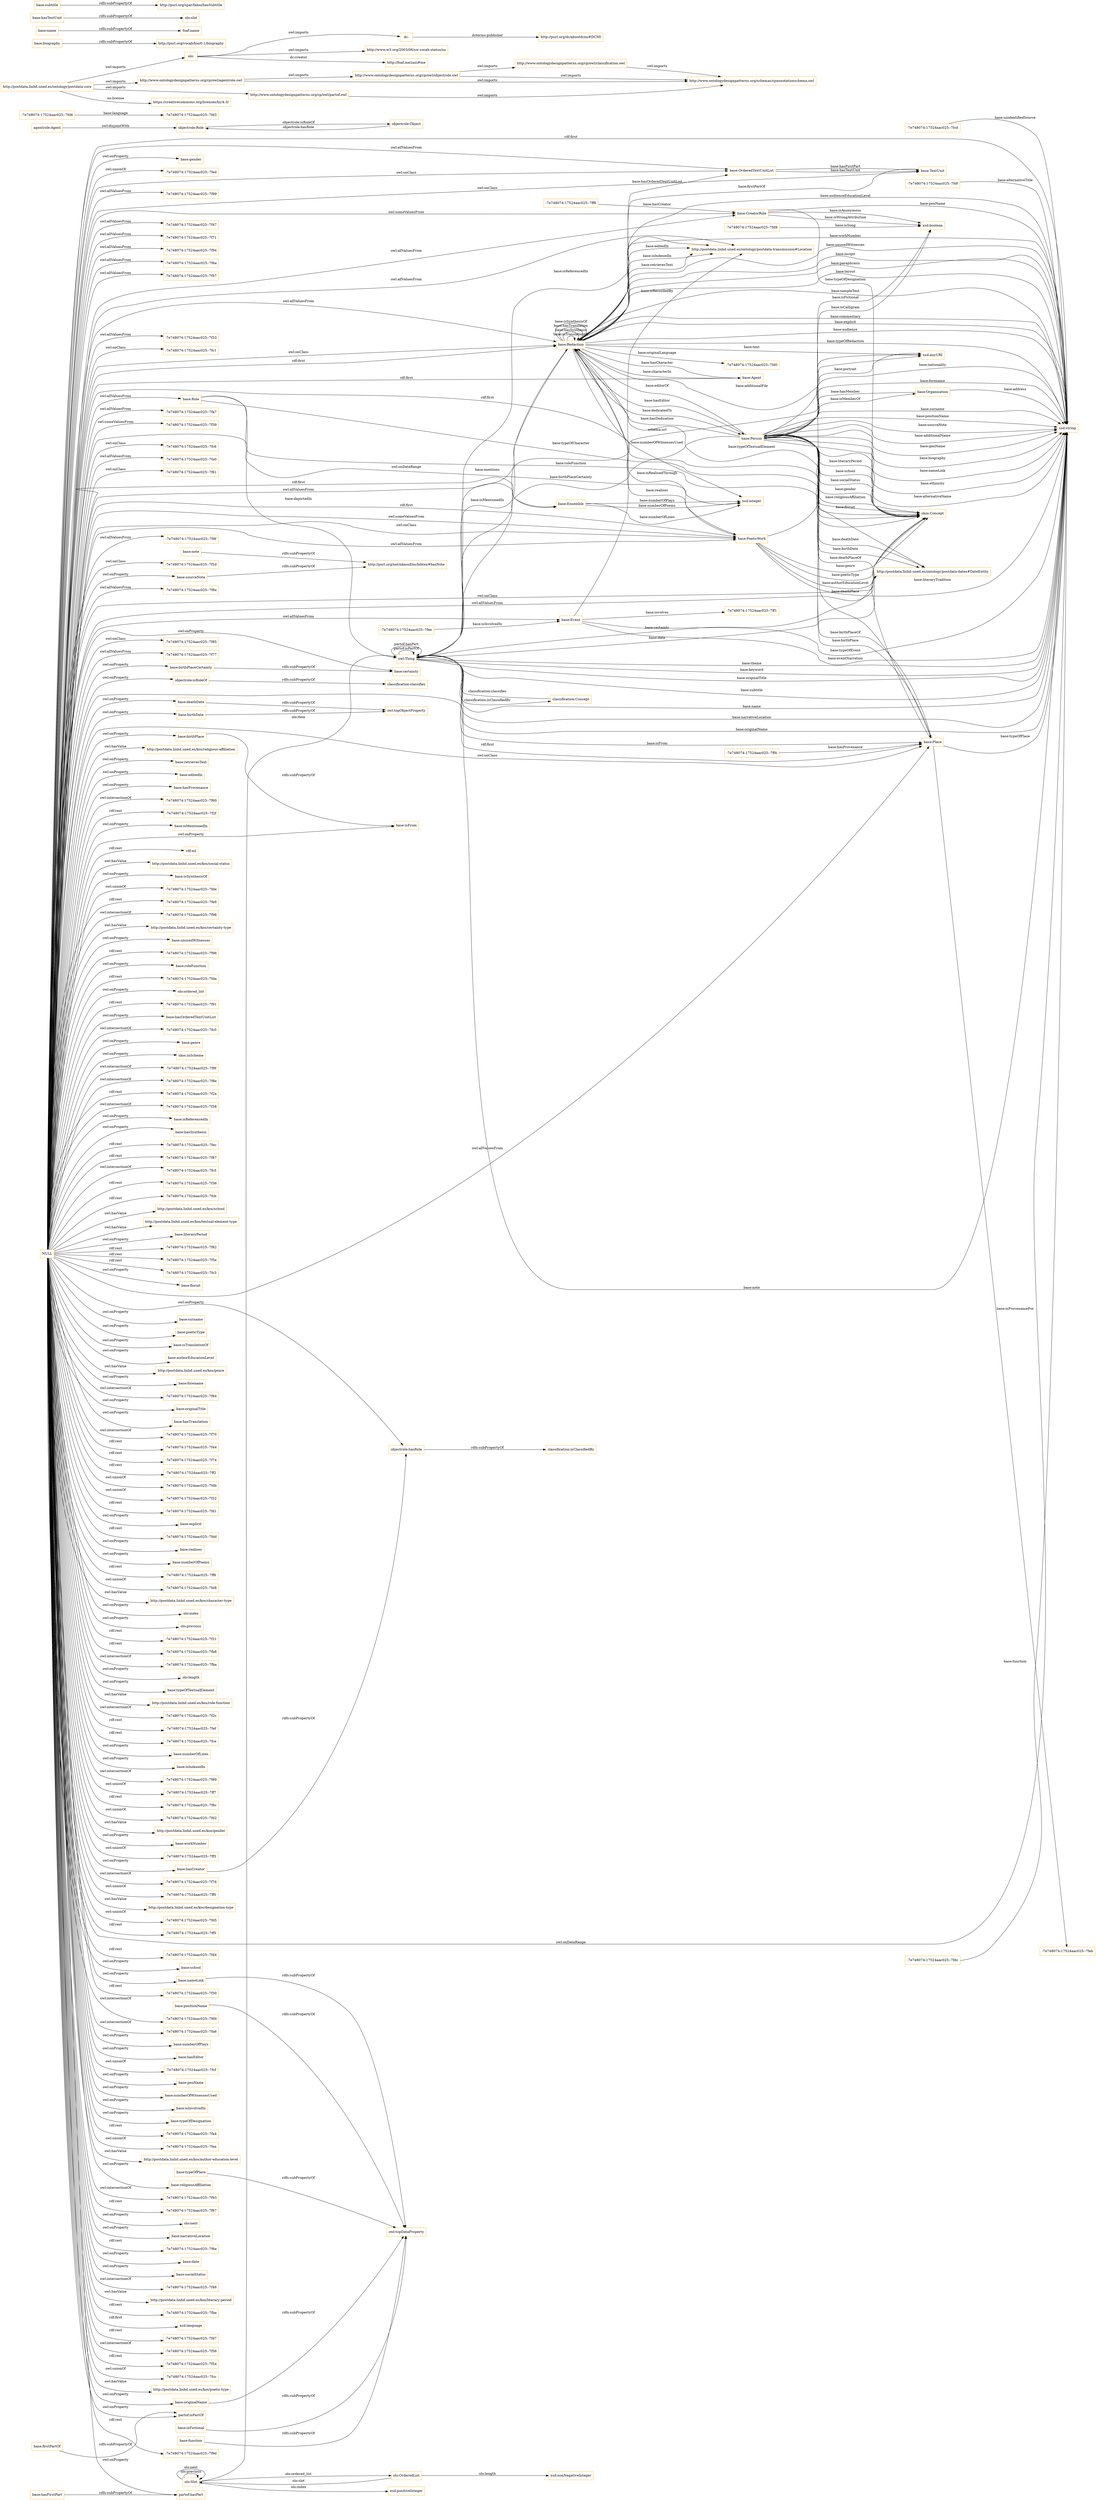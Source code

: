digraph ar2dtool_diagram { 
rankdir=LR;
size="1501"
node [shape = rectangle, color="orange"]; "base:Role" "-7e748074:17524aac025:-7f99" "base:OrderedTextUnitList" "-7e748074:17524aac025:-7f47" "-7e748074:17524aac025:-7f71" "-7e748074:17524aac025:-7f94" "-7e748074:17524aac025:-7f6a" "-7e748074:17524aac025:-7ff8" "agentrole:Agent" "-7e748074:17524aac025:-7f57" "base:Agent" "base:CreatorRole" "base:Person" "-7e748074:17524aac025:-7f33" "base:Organisation" "-7e748074:17524aac025:-7fc1" "-7e748074:17524aac025:-7ff1" "base:Redaction" "-7e748074:17524aac025:-7fee" "-7e748074:17524aac025:-7fd9" "base:Ensemble" "-7e748074:17524aac025:-7fa7" "-7e748074:17524aac025:-7f39" "-7e748074:17524aac025:-7fdc" "-7e748074:17524aac025:-7feb" "base:TextUnit" "-7e748074:17524aac025:-7fc6" "-7e748074:17524aac025:-7fa0" "-7e748074:17524aac025:-7f61" "-7e748074:17524aac025:-7fd6" "skos:Concept" "http://postdata.linhd.uned.es/ontology/postdata-dates#DateEntity" "base:Place" "-7e748074:17524aac025:-7f8f" "base:Event" "-7e748074:17524aac025:-7f2d" "-7e748074:17524aac025:-7ff4" "http://postdata.linhd.uned.es/ontology/postdata-transmission#Location" "-7e748074:17524aac025:-7fcd" "-7e748074:17524aac025:-7f8a" "base:PoeticWork" "-7e748074:17524aac025:-7fdf" "-7e748074:17524aac025:-7f85" "-7e748074:17524aac025:-7f77" "owl:Thing" "objectrole:Role" "objectrole:Object" "olo:Slot" "olo:OrderedList" "classification:Concept" ; /*classes style*/
	"base:deathDate" -> "owl:topObjectProperty" [ label = "rdfs:subPropertyOf" ];
	"http://www.ontologydesignpatterns.org/cp/owl/objectrole.owl" -> "http://www.ontologydesignpatterns.org/cp/owl/classification.owl" [ label = "owl:imports" ];
	"http://www.ontologydesignpatterns.org/cp/owl/objectrole.owl" -> "http://www.ontologydesignpatterns.org/schemas/cpannotationschema.owl" [ label = "owl:imports" ];
	"http://www.ontologydesignpatterns.org/cp/owl/classification.owl" -> "http://www.ontologydesignpatterns.org/schemas/cpannotationschema.owl" [ label = "owl:imports" ];
	"base:firstPartOf" -> "partof:isPartOf" [ label = "rdfs:subPropertyOf" ];
	"agentrole:Agent" -> "objectrole:Role" [ label = "owl:disjointWith" ];
	"dc:" -> "http://purl.org/dc/aboutdcmi#DCMI" [ label = "dcterms:publisher" ];
	"olo:" -> "http://www.w3.org/2003/06/sw-vocab-status/ns" [ label = "owl:imports" ];
	"olo:" -> "dc:" [ label = "owl:imports" ];
	"olo:" -> "http://foaf.me/zazi#me" [ label = "dc:creator" ];
	"base:birthPlaceCertainty" -> "base:certainty" [ label = "rdfs:subPropertyOf" ];
	"base:biography" -> "http://purl.org/vocab/bio/0.1/biography" [ label = "rdfs:subPropertyOf" ];
	"objectrole:isRoleOf" -> "classification:classifies" [ label = "rdfs:subPropertyOf" ];
	"base:nameLink" -> "owl:topDataProperty" [ label = "rdfs:subPropertyOf" ];
	"base:sourceNote" -> "http://purl.org/net/nknouf/ns/bibtex#hasNote" [ label = "rdfs:subPropertyOf" ];
	"base:name" -> "foaf:name" [ label = "rdfs:subPropertyOf" ];
	"base:hasTextUnit" -> "olo:slot" [ label = "rdfs:subPropertyOf" ];
	"NULL" -> "base:birthPlace" [ label = "owl:onProperty" ];
	"NULL" -> "http://postdata.linhd.uned.es/kos/religious-affiliation" [ label = "owl:hasValue" ];
	"NULL" -> "base:PoeticWork" [ label = "owl:allValuesFrom" ];
	"NULL" -> "-7e748074:17524aac025:-7f8a" [ label = "owl:allValuesFrom" ];
	"NULL" -> "base:CreatorRole" [ label = "owl:someValuesFrom" ];
	"NULL" -> "base:retrievesText" [ label = "owl:onProperty" ];
	"NULL" -> "base:editedIn" [ label = "owl:onProperty" ];
	"NULL" -> "base:Place" [ label = "rdf:first" ];
	"NULL" -> "base:hasProvenance" [ label = "owl:onProperty" ];
	"NULL" -> "-7e748074:17524aac025:-7f60" [ label = "owl:intersectionOf" ];
	"NULL" -> "base:PoeticWork" [ label = "rdf:first" ];
	"NULL" -> "-7e748074:17524aac025:-7f2f" [ label = "rdf:rest" ];
	"NULL" -> "base:isMentionedIn" [ label = "owl:onProperty" ];
	"NULL" -> "base:birthDate" [ label = "owl:onProperty" ];
	"NULL" -> "rdf:nil" [ label = "rdf:rest" ];
	"NULL" -> "-7e748074:17524aac025:-7f71" [ label = "owl:allValuesFrom" ];
	"NULL" -> "http://postdata.linhd.uned.es/kos/social-status" [ label = "owl:hasValue" ];
	"NULL" -> "base:isSynthesisOf" [ label = "owl:onProperty" ];
	"NULL" -> "base:birthPlaceCertainty" [ label = "owl:onProperty" ];
	"NULL" -> "-7e748074:17524aac025:-7fde" [ label = "owl:unionOf" ];
	"NULL" -> "-7e748074:17524aac025:-7fe9" [ label = "rdf:rest" ];
	"NULL" -> "-7e748074:17524aac025:-7f98" [ label = "owl:intersectionOf" ];
	"NULL" -> "http://postdata.linhd.uned.es/kos/certainty-type" [ label = "owl:hasValue" ];
	"NULL" -> "-7e748074:17524aac025:-7fc6" [ label = "owl:onClass" ];
	"NULL" -> "base:unusedWitnesses" [ label = "owl:onProperty" ];
	"NULL" -> "-7e748074:17524aac025:-7f96" [ label = "rdf:rest" ];
	"NULL" -> "objectrole:isRoleOf" [ label = "owl:onProperty" ];
	"NULL" -> "base:roleFunction" [ label = "owl:onProperty" ];
	"NULL" -> "-7e748074:17524aac025:-7fda" [ label = "rdf:rest" ];
	"NULL" -> "partof:isPartOf" [ label = "owl:onProperty" ];
	"NULL" -> "olo:ordered_list" [ label = "owl:onProperty" ];
	"NULL" -> "-7e748074:17524aac025:-7f91" [ label = "rdf:rest" ];
	"NULL" -> "base:hasOrderedTextUnitList" [ label = "owl:onProperty" ];
	"NULL" -> "-7e748074:17524aac025:-7fc0" [ label = "owl:intersectionOf" ];
	"NULL" -> "base:Role" [ label = "owl:allValuesFrom" ];
	"NULL" -> "-7e748074:17524aac025:-7fa0" [ label = "owl:allValuesFrom" ];
	"NULL" -> "base:genre" [ label = "owl:onProperty" ];
	"NULL" -> "base:OrderedTextUnitList" [ label = "owl:allValuesFrom" ];
	"NULL" -> "skos:inScheme" [ label = "owl:onProperty" ];
	"NULL" -> "-7e748074:17524aac025:-7f9f" [ label = "owl:intersectionOf" ];
	"NULL" -> "base:CreatorRole" [ label = "owl:allValuesFrom" ];
	"NULL" -> "-7e748074:17524aac025:-7f39" [ label = "owl:someValuesFrom" ];
	"NULL" -> "http://postdata.linhd.uned.es/ontology/postdata-dates#DateEntity" [ label = "owl:onClass" ];
	"NULL" -> "base:Ensemble" [ label = "owl:allValuesFrom" ];
	"NULL" -> "-7e748074:17524aac025:-7f8e" [ label = "owl:intersectionOf" ];
	"NULL" -> "-7e748074:17524aac025:-7f2a" [ label = "rdf:rest" ];
	"NULL" -> "-7e748074:17524aac025:-7f38" [ label = "owl:intersectionOf" ];
	"NULL" -> "base:isReferencedIn" [ label = "owl:onProperty" ];
	"NULL" -> "base:hasSynthesis" [ label = "owl:onProperty" ];
	"NULL" -> "-7e748074:17524aac025:-7fec" [ label = "rdf:rest" ];
	"NULL" -> "-7e748074:17524aac025:-7f87" [ label = "rdf:rest" ];
	"NULL" -> "-7e748074:17524aac025:-7fc5" [ label = "owl:intersectionOf" ];
	"NULL" -> "-7e748074:17524aac025:-7f36" [ label = "rdf:rest" ];
	"NULL" -> "-7e748074:17524aac025:-7fcb" [ label = "rdf:rest" ];
	"NULL" -> "base:Agent" [ label = "rdf:first" ];
	"NULL" -> "http://postdata.linhd.uned.es/kos/school" [ label = "owl:hasValue" ];
	"NULL" -> "skos:Concept" [ label = "rdf:first" ];
	"NULL" -> "http://postdata.linhd.uned.es/kos/textual-element-type" [ label = "owl:hasValue" ];
	"NULL" -> "-7e748074:17524aac025:-7f8f" [ label = "owl:allValuesFrom" ];
	"NULL" -> "base:literaryPeriod" [ label = "owl:onProperty" ];
	"NULL" -> "-7e748074:17524aac025:-7f82" [ label = "rdf:rest" ];
	"NULL" -> "-7e748074:17524aac025:-7f5e" [ label = "rdf:rest" ];
	"NULL" -> "-7e748074:17524aac025:-7fc3" [ label = "rdf:rest" ];
	"NULL" -> "base:floruit" [ label = "owl:onProperty" ];
	"NULL" -> "-7e748074:17524aac025:-7f33" [ label = "owl:allValuesFrom" ];
	"NULL" -> "xsd:string" [ label = "owl:onDataRange" ];
	"NULL" -> "base:surname" [ label = "owl:onProperty" ];
	"NULL" -> "base:poeticType" [ label = "owl:onProperty" ];
	"NULL" -> "base:isTranslationOf" [ label = "owl:onProperty" ];
	"NULL" -> "base:authorEducationLevel" [ label = "owl:onProperty" ];
	"NULL" -> "http://postdata.linhd.uned.es/kos/genre" [ label = "owl:hasValue" ];
	"NULL" -> "base:forename" [ label = "owl:onProperty" ];
	"NULL" -> "-7e748074:17524aac025:-7f84" [ label = "owl:intersectionOf" ];
	"NULL" -> "base:originalTitle" [ label = "owl:onProperty" ];
	"NULL" -> "base:hasTranslation" [ label = "owl:onProperty" ];
	"NULL" -> "-7e748074:17524aac025:-7f70" [ label = "owl:intersectionOf" ];
	"NULL" -> "-7e748074:17524aac025:-7f44" [ label = "rdf:rest" ];
	"NULL" -> "-7e748074:17524aac025:-7f74" [ label = "rdf:rest" ];
	"NULL" -> "base:Redaction" [ label = "owl:allValuesFrom" ];
	"NULL" -> "-7e748074:17524aac025:-7ff2" [ label = "rdf:rest" ];
	"NULL" -> "-7e748074:17524aac025:-7fdb" [ label = "owl:unionOf" ];
	"NULL" -> "-7e748074:17524aac025:-7f32" [ label = "owl:unionOf" ];
	"NULL" -> "-7e748074:17524aac025:-7fd1" [ label = "rdf:rest" ];
	"NULL" -> "-7e748074:17524aac025:-7f57" [ label = "owl:allValuesFrom" ];
	"NULL" -> "base:explicit" [ label = "owl:onProperty" ];
	"NULL" -> "-7e748074:17524aac025:-7f2d" [ label = "owl:onClass" ];
	"NULL" -> "-7e748074:17524aac025:-7fdd" [ label = "rdf:rest" ];
	"NULL" -> "base:realises" [ label = "owl:onProperty" ];
	"NULL" -> "base:numberOfPoems" [ label = "owl:onProperty" ];
	"NULL" -> "-7e748074:17524aac025:-7ff6" [ label = "rdf:rest" ];
	"NULL" -> "base:PoeticWork" [ label = "owl:someValuesFrom" ];
	"NULL" -> "-7e748074:17524aac025:-7fd8" [ label = "owl:unionOf" ];
	"NULL" -> "http://postdata.linhd.uned.es/kos/character-type" [ label = "owl:hasValue" ];
	"NULL" -> "olo:index" [ label = "owl:onProperty" ];
	"NULL" -> "olo:previous" [ label = "owl:onProperty" ];
	"NULL" -> "-7e748074:17524aac025:-7f31" [ label = "rdf:rest" ];
	"NULL" -> "-7e748074:17524aac025:-7fb8" [ label = "rdf:rest" ];
	"NULL" -> "base:PoeticWork" [ label = "owl:onClass" ];
	"NULL" -> "-7e748074:17524aac025:-7fba" [ label = "owl:intersectionOf" ];
	"NULL" -> "xsd:string" [ label = "rdf:first" ];
	"NULL" -> "olo:length" [ label = "owl:onProperty" ];
	"NULL" -> "base:typeOfTextualElement" [ label = "owl:onProperty" ];
	"NULL" -> "http://postdata.linhd.uned.es/kos/role-function" [ label = "owl:hasValue" ];
	"NULL" -> "-7e748074:17524aac025:-7f77" [ label = "owl:allValuesFrom" ];
	"NULL" -> "-7e748074:17524aac025:-7f2c" [ label = "owl:intersectionOf" ];
	"NULL" -> "-7e748074:17524aac025:-7fef" [ label = "rdf:rest" ];
	"NULL" -> "-7e748074:17524aac025:-7fce" [ label = "rdf:rest" ];
	"NULL" -> "base:numberOfLines" [ label = "owl:onProperty" ];
	"NULL" -> "base:isIndexedIn" [ label = "owl:onProperty" ];
	"NULL" -> "-7e748074:17524aac025:-7f89" [ label = "owl:intersectionOf" ];
	"NULL" -> "-7e748074:17524aac025:-7ff7" [ label = "owl:unionOf" ];
	"NULL" -> "-7e748074:17524aac025:-7f8c" [ label = "rdf:rest" ];
	"NULL" -> "-7e748074:17524aac025:-7f99" [ label = "owl:allValuesFrom" ];
	"NULL" -> "-7e748074:17524aac025:-7f6a" [ label = "owl:allValuesFrom" ];
	"NULL" -> "-7e748074:17524aac025:-7fd2" [ label = "owl:unionOf" ];
	"NULL" -> "http://postdata.linhd.uned.es/kos/gender" [ label = "owl:hasValue" ];
	"NULL" -> "base:workNumber" [ label = "owl:onProperty" ];
	"NULL" -> "-7e748074:17524aac025:-7ff3" [ label = "owl:unionOf" ];
	"NULL" -> "base:hasCreator" [ label = "owl:onProperty" ];
	"NULL" -> "-7e748074:17524aac025:-7f76" [ label = "owl:intersectionOf" ];
	"NULL" -> "-7e748074:17524aac025:-7ff0" [ label = "owl:unionOf" ];
	"NULL" -> "http://postdata.linhd.uned.es/kos/designation-type" [ label = "owl:hasValue" ];
	"NULL" -> "-7e748074:17524aac025:-7fd5" [ label = "owl:unionOf" ];
	"NULL" -> "base:deathDate" [ label = "owl:onProperty" ];
	"NULL" -> "-7e748074:17524aac025:-7ff5" [ label = "rdf:rest" ];
	"NULL" -> "base:isFrom" [ label = "owl:onProperty" ];
	"NULL" -> "-7e748074:17524aac025:-7fd4" [ label = "rdf:rest" ];
	"NULL" -> "-7e748074:17524aac025:-7f94" [ label = "owl:allValuesFrom" ];
	"NULL" -> "base:Redaction" [ label = "owl:onClass" ];
	"NULL" -> "base:school" [ label = "owl:onProperty" ];
	"NULL" -> "-7e748074:17524aac025:-7f30" [ label = "rdf:rest" ];
	"NULL" -> "xsd:integer" [ label = "owl:onDataRange" ];
	"NULL" -> "-7e748074:17524aac025:-7f69" [ label = "owl:intersectionOf" ];
	"NULL" -> "objectrole:hasRole" [ label = "owl:onProperty" ];
	"NULL" -> "partof:hasPart" [ label = "owl:onProperty" ];
	"NULL" -> "base:Place" [ label = "owl:onClass" ];
	"NULL" -> "-7e748074:17524aac025:-7fa6" [ label = "owl:intersectionOf" ];
	"NULL" -> "base:numberOfPlays" [ label = "owl:onProperty" ];
	"NULL" -> "base:hasEditor" [ label = "owl:onProperty" ];
	"NULL" -> "-7e748074:17524aac025:-7fcf" [ label = "owl:unionOf" ];
	"NULL" -> "base:nameLink" [ label = "owl:onProperty" ];
	"NULL" -> "base:Ensemble" [ label = "rdf:first" ];
	"NULL" -> "base:penName" [ label = "owl:onProperty" ];
	"NULL" -> "base:numberOfWitnessesUsed" [ label = "owl:onProperty" ];
	"NULL" -> "base:isInvolvedIn" [ label = "owl:onProperty" ];
	"NULL" -> "base:typeOfDesignation" [ label = "owl:onProperty" ];
	"NULL" -> "-7e748074:17524aac025:-7fa4" [ label = "rdf:rest" ];
	"NULL" -> "http://postdata.linhd.uned.es/ontology/postdata-transmission#Location" [ label = "owl:allValuesFrom" ];
	"NULL" -> "base:Redaction" [ label = "rdf:first" ];
	"NULL" -> "-7e748074:17524aac025:-7fa7" [ label = "owl:allValuesFrom" ];
	"NULL" -> "-7e748074:17524aac025:-7fea" [ label = "owl:unionOf" ];
	"NULL" -> "http://postdata.linhd.uned.es/kos/author-education-level" [ label = "owl:hasValue" ];
	"NULL" -> "base:originalName" [ label = "owl:onProperty" ];
	"NULL" -> "base:religiousAffiliation" [ label = "owl:onProperty" ];
	"NULL" -> "-7e748074:17524aac025:-7f93" [ label = "owl:intersectionOf" ];
	"NULL" -> "-7e748074:17524aac025:-7f67" [ label = "rdf:rest" ];
	"NULL" -> "olo:next" [ label = "owl:onProperty" ];
	"NULL" -> "base:sourceNote" [ label = "owl:onProperty" ];
	"NULL" -> "base:narrativeLocation" [ label = "owl:onProperty" ];
	"NULL" -> "-7e748074:17524aac025:-7f6e" [ label = "rdf:rest" ];
	"NULL" -> "-7e748074:17524aac025:-7fc1" [ label = "owl:onClass" ];
	"NULL" -> "base:certainty" [ label = "owl:onProperty" ];
	"NULL" -> "base:date" [ label = "owl:onProperty" ];
	"NULL" -> "base:socialStatus" [ label = "owl:onProperty" ];
	"NULL" -> "-7e748074:17524aac025:-7f46" [ label = "owl:intersectionOf" ];
	"NULL" -> "http://postdata.linhd.uned.es/kos/literary-period" [ label = "owl:hasValue" ];
	"NULL" -> "base:TextUnit" [ label = "owl:onClass" ];
	"NULL" -> "base:Place" [ label = "owl:allValuesFrom" ];
	"NULL" -> "-7e748074:17524aac025:-7f47" [ label = "owl:allValuesFrom" ];
	"NULL" -> "-7e748074:17524aac025:-7fbe" [ label = "rdf:rest" ];
	"NULL" -> "http://postdata.linhd.uned.es/ontology/postdata-dates#DateEntity" [ label = "owl:allValuesFrom" ];
	"NULL" -> "xsd:language" [ label = "rdf:first" ];
	"NULL" -> "-7e748074:17524aac025:-7fd7" [ label = "rdf:rest" ];
	"NULL" -> "-7e748074:17524aac025:-7f85" [ label = "owl:onClass" ];
	"NULL" -> "-7e748074:17524aac025:-7f56" [ label = "owl:intersectionOf" ];
	"NULL" -> "-7e748074:17524aac025:-7f54" [ label = "rdf:rest" ];
	"NULL" -> "-7e748074:17524aac025:-7fcc" [ label = "owl:unionOf" ];
	"NULL" -> "http://postdata.linhd.uned.es/kos/poetic-type" [ label = "owl:hasValue" ];
	"NULL" -> "-7e748074:17524aac025:-7f9d" [ label = "rdf:rest" ];
	"NULL" -> "base:gender" [ label = "owl:onProperty" ];
	"NULL" -> "base:OrderedTextUnitList" [ label = "owl:onClass" ];
	"NULL" -> "-7e748074:17524aac025:-7fed" [ label = "owl:unionOf" ];
	"NULL" -> "base:Event" [ label = "owl:allValuesFrom" ];
	"NULL" -> "-7e748074:17524aac025:-7f61" [ label = "owl:onClass" ];
	"base:hasFirstPart" -> "partof:hasPart" [ label = "rdfs:subPropertyOf" ];
	"base:hasCreator" -> "objectrole:hasRole" [ label = "rdfs:subPropertyOf" ];
	"base:birthPlace" -> "base:isFrom" [ label = "rdfs:subPropertyOf" ];
	"http://www.ontologydesignpatterns.org/cp/owl/agentrole.owl" -> "http://www.ontologydesignpatterns.org/cp/owl/objectrole.owl" [ label = "owl:imports" ];
	"http://www.ontologydesignpatterns.org/cp/owl/agentrole.owl" -> "http://www.ontologydesignpatterns.org/schemas/cpannotationschema.owl" [ label = "owl:imports" ];
	"base:isFictional" -> "owl:topDataProperty" [ label = "rdfs:subPropertyOf" ];
	"base:subtitle" -> "http://purl.org/spar/fabio/hasSubtitle" [ label = "rdfs:subPropertyOf" ];
	"base:function" -> "owl:topDataProperty" [ label = "rdfs:subPropertyOf" ];
	"base:originalName" -> "owl:topDataProperty" [ label = "rdfs:subPropertyOf" ];
	"http://www.ontologydesignpatterns.org/cp/owl/partof.owl" -> "http://www.ontologydesignpatterns.org/schemas/cpannotationschema.owl" [ label = "owl:imports" ];
	"http://postdata.linhd.uned.es/ontology/postdata-core" -> "https://creativecommons.org/licenses/by/4.0/" [ label = "ns:license" ];
	"http://postdata.linhd.uned.es/ontology/postdata-core" -> "http://www.ontologydesignpatterns.org/cp/owl/partof.owl" [ label = "owl:imports" ];
	"http://postdata.linhd.uned.es/ontology/postdata-core" -> "http://www.ontologydesignpatterns.org/cp/owl/agentrole.owl" [ label = "owl:imports" ];
	"http://postdata.linhd.uned.es/ontology/postdata-core" -> "olo:" [ label = "owl:imports" ];
	"base:note" -> "http://purl.org/net/nknouf/ns/bibtex#hasNote" [ label = "rdfs:subPropertyOf" ];
	"base:birthDate" -> "owl:topObjectProperty" [ label = "rdfs:subPropertyOf" ];
	"base:positionName" -> "owl:topDataProperty" [ label = "rdfs:subPropertyOf" ];
	"objectrole:hasRole" -> "classification:isClassifiedBy" [ label = "rdfs:subPropertyOf" ];
	"base:typeOfPlace" -> "owl:topDataProperty" [ label = "rdfs:subPropertyOf" ];
	"base:Redaction" -> "owl:Thing" [ label = "base:mentions" ];
	"base:Person" -> "xsd:boolean" [ label = "base:isFictional" ];
	"owl:Thing" -> "xsd:string" [ label = "base:narrativeLocation" ];
	"base:CreatorRole" -> "xsd:string" [ label = "base:penName" ];
	"base:Person" -> "base:Place" [ label = "base:deathPlace" ];
	"base:Ensemble" -> "xsd:integer" [ label = "base:numberOfLines" ];
	"base:Redaction" -> "xsd:string" [ label = "base:audienceEducationLevel" ];
	"base:Event" -> "xsd:string" [ label = "base:eventNarration" ];
	"base:Redaction" -> "xsd:string" [ label = "base:workNumber" ];
	"owl:Thing" -> "xsd:string" [ label = "base:originalName" ];
	"base:OrderedTextUnitList" -> "base:TextUnit" [ label = "base:hasTextUnit" ];
	"base:Redaction" -> "base:Person" [ label = "base:hasEditor" ];
	"olo:Slot" -> "olo:Slot" [ label = "olo:previous" ];
	"base:Redaction" -> "xsd:string" [ label = "base:unusedWitnesses" ];
	"base:Place" -> "base:Person" [ label = "base:deathPlaceOf" ];
	"base:Person" -> "http://postdata.linhd.uned.es/ontology/postdata-dates#DateEntity" [ label = "base:floruit" ];
	"base:Person" -> "xsd:string" [ label = "base:surname" ];
	"base:Person" -> "xsd:string" [ label = "base:positionName" ];
	"classification:Concept" -> "owl:Thing" [ label = "classification:classifies" ];
	"-7e748074:17524aac025:-7ff8" -> "base:CreatorRole" [ label = "base:hasCreator" ];
	"base:Redaction" -> "xsd:string" [ label = "base:paraphrasis" ];
	"base:Person" -> "base:Redaction" [ label = "base:hasDedication" ];
	"base:Event" -> "xsd:string" [ label = "base:typeOfEvent" ];
	"base:Person" -> "http://postdata.linhd.uned.es/ontology/postdata-dates#DateEntity" [ label = "base:deathDate" ];
	"base:Person" -> "base:Place" [ label = "base:birthPlace" ];
	"base:Event" -> "http://postdata.linhd.uned.es/ontology/postdata-transmission#Location" [ label = "base:isRecordedBy" ];
	"base:CreatorRole" -> "xsd:boolean" [ label = "base:isAnonymous" ];
	"base:Redaction" -> "base:Agent" [ label = "base:hasCharacter" ];
	"base:Redaction" -> "xsd:anyURI" [ label = "base:text" ];
	"base:Redaction" -> "xsd:anyURI" [ label = "base:additionalFile" ];
	"base:Person" -> "base:Organisation" [ label = "base:isMemberOf" ];
	"base:Redaction" -> "xsd:string" [ label = "base:layout" ];
	"base:PoeticWork" -> "xsd:boolean" [ label = "base:isCalligram" ];
	"olo:Slot" -> "olo:OrderedList" [ label = "olo:ordered_list" ];
	"base:Redaction" -> "http://postdata.linhd.uned.es/ontology/postdata-transmission#Location" [ label = "base:editedIn" ];
	"base:Redaction" -> "skos:Concept" [ label = "base:typeOfTextualElement" ];
	"olo:OrderedList" -> "xsd:nonNegativeInteger" [ label = "olo:length" ];
	"-7e748074:17524aac025:-7fee" -> "base:Event" [ label = "base:isInvolvedIn" ];
	"base:PoeticWork" -> "base:Redaction" [ label = "base:isRealisedThrough" ];
	"base:Redaction" -> "base:PoeticWork" [ label = "base:realises" ];
	"base:Person" -> "skos:Concept" [ label = "base:religiousAffiliation" ];
	"base:Person" -> "xsd:string" [ label = "base:sourceNote" ];
	"base:Redaction" -> "xsd:string" [ label = "base:sampleText" ];
	"base:Redaction" -> "xsd:string" [ label = "base:incipit" ];
	"base:Person" -> "http://postdata.linhd.uned.es/ontology/postdata-dates#DateEntity" [ label = "base:birthDate" ];
	"base:Person" -> "owl:Thing" [ label = "base:birthPlaceCertainty" ];
	"base:Person" -> "skos:Concept" [ label = "base:literaryPeriod" ];
	"base:Person" -> "xsd:string" [ label = "base:additionalName" ];
	"base:Person" -> "xsd:string" [ label = "base:genName" ];
	"base:Person" -> "base:Redaction" [ label = "base:editorOf" ];
	"base:CreatorRole" -> "skos:Concept" [ label = "base:typeOfDesignation" ];
	"base:Person" -> "xsd:string" [ label = "base:biography" ];
	"base:Redaction" -> "base:Redaction" [ label = "base:isTranslationOf" ];
	"owl:Thing" -> "skos:Concept" [ label = "base:certainty" ];
	"base:Redaction" -> "base:Redaction" [ label = "base:hasSynthesis" ];
	"olo:OrderedList" -> "olo:Slot" [ label = "olo:slot" ];
	"base:Person" -> "skos:Concept" [ label = "base:school" ];
	"olo:Slot" -> "olo:Slot" [ label = "olo:next" ];
	"owl:Thing" -> "xsd:anyURI" [ label = "schema:url" ];
	"owl:Thing" -> "http://postdata.linhd.uned.es/ontology/postdata-transmission#Location" [ label = "base:isReferencedIn" ];
	"base:PoeticWork" -> "xsd:string" [ label = "base:literaryTradition" ];
	"owl:Thing" -> "xsd:string" [ label = "base:note" ];
	"-7e748074:17524aac025:-7fcd" -> "xsd:string" [ label = "base:unidentifiedSource" ];
	"owl:Thing" -> "xsd:string" [ label = "base:theme" ];
	"base:Event" -> "-7e748074:17524aac025:-7ff1" [ label = "base:involves" ];
	"base:Role" -> "skos:Concept" [ label = "base:roleFunction" ];
	"base:PoeticWork" -> "skos:Concept" [ label = "base:poeticType" ];
	"olo:Slot" -> "owl:Thing" [ label = "olo:item" ];
	"base:Place" -> "xsd:string" [ label = "base:typeOfPlace" ];
	"-7e748074:17524aac025:-7fd9" -> "xsd:boolean" [ label = "base:isSong" ];
	"base:Person" -> "xsd:string" [ label = "base:nameLink" ];
	"base:Ensemble" -> "xsd:integer" [ label = "base:numberOfPlays" ];
	"base:Place" -> "base:Person" [ label = "base:birthPlaceOf" ];
	"base:Redaction" -> "http://postdata.linhd.uned.es/ontology/postdata-transmission#Location" [ label = "base:isIndexedIn" ];
	"base:Person" -> "xsd:string" [ label = "base:ethnicity" ];
	"owl:Thing" -> "xsd:string" [ label = "base:keyword" ];
	"base:Redaction" -> "xsd:string" [ label = "base:commentary" ];
	"base:Redaction" -> "base:OrderedTextUnitList" [ label = "base:hasOrderedTextUnitList" ];
	"owl:Thing" -> "xsd:string" [ label = "base:originalTitle" ];
	"base:Person" -> "skos:Concept" [ label = "base:socialStatus" ];
	"owl:Thing" -> "classification:Concept" [ label = "classification:isClassifiedBy" ];
	"owl:Thing" -> "owl:Thing" [ label = "partof:isPartOf" ];
	"olo:Slot" -> "xsd:positiveInteger" [ label = "olo:index" ];
	"-7e748074:17524aac025:-7fdc" -> "xsd:string" [ label = "base:function" ];
	"base:PoeticWork" -> "skos:Concept" [ label = "base:authorEducationLevel" ];
	"owl:Thing" -> "base:Place" [ label = "base:isFrom" ];
	"base:Redaction" -> "base:Redaction" [ label = "base:hasTranslation" ];
	"base:CreatorRole" -> "xsd:boolean" [ label = "base:isWrongAttribution" ];
	"owl:Thing" -> "http://postdata.linhd.uned.es/ontology/postdata-dates#DateEntity" [ label = "base:date" ];
	"base:TextUnit" -> "base:Redaction" [ label = "base:firstPartOf" ];
	"base:Person" -> "xsd:string" [ label = "base:alternativeName" ];
	"objectrole:Object" -> "objectrole:Role" [ label = "objectrole:hasRole" ];
	"-7e748074:17524aac025:-7ff4" -> "base:Place" [ label = "base:hasProvenance" ];
	"base:Person" -> "xsd:string" [ label = "base:nationality" ];
	"owl:Thing" -> "base:Redaction" [ label = "base:isMentionedIn" ];
	"base:OrderedTextUnitList" -> "base:TextUnit" [ label = "base:hasFirstPart" ];
	"base:Person" -> "xsd:anyURI" [ label = "base:portrait" ];
	"-7e748074:17524aac025:-7fdf" -> "xsd:string" [ label = "base:alternativeTitle" ];
	"base:Organisation" -> "xsd:string" [ label = "base:address" ];
	"base:Role" -> "skos:Concept" [ label = "base:typeOfCharacter" ];
	"base:Organisation" -> "base:Person" [ label = "base:hasMember" ];
	"base:Place" -> "-7e748074:17524aac025:-7feb" [ label = "base:isProvenanceFor" ];
	"base:Redaction" -> "xsd:string" [ label = "base:explicit" ];
	"owl:Thing" -> "xsd:string" [ label = "base:subtitle" ];
	"base:Redaction" -> "http://postdata.linhd.uned.es/ontology/postdata-transmission#Location" [ label = "base:retrievesText" ];
	"base:Person" -> "skos:Concept" [ label = "base:gender" ];
	"base:PoeticWork" -> "skos:Concept" [ label = "base:genre" ];
	"owl:Thing" -> "xsd:string" [ label = "base:name" ];
	"base:Redaction" -> "base:Person" [ label = "base:dedicatedTo" ];
	"base:Person" -> "xsd:string" [ label = "base:forename" ];
	"base:Redaction" -> "xsd:string" [ label = "base:audience" ];
	"base:Ensemble" -> "xsd:integer" [ label = "base:numberOfPoems" ];
	"base:Redaction" -> "xsd:string" [ label = "base:typeOfRedaction" ];
	"base:Redaction" -> "xsd:integer" [ label = "base:numberOfWitnessesUsed" ];
	"base:Redaction" -> "-7e748074:17524aac025:-7fd0" [ label = "base:originalLanguage" ];
	"owl:Thing" -> "owl:Thing" [ label = "partof:hasPart" ];
	"base:Role" -> "owl:Thing" [ label = "base:depictedIn" ];
	"base:Agent" -> "base:Redaction" [ label = "base:characterIn" ];
	"-7e748074:17524aac025:-7fd6" -> "-7e748074:17524aac025:-7fd3" [ label = "base:language" ];
	"objectrole:Role" -> "objectrole:Object" [ label = "objectrole:isRoleOf" ];
	"base:Redaction" -> "base:Redaction" [ label = "base:isSynthesisOf" ];

}
